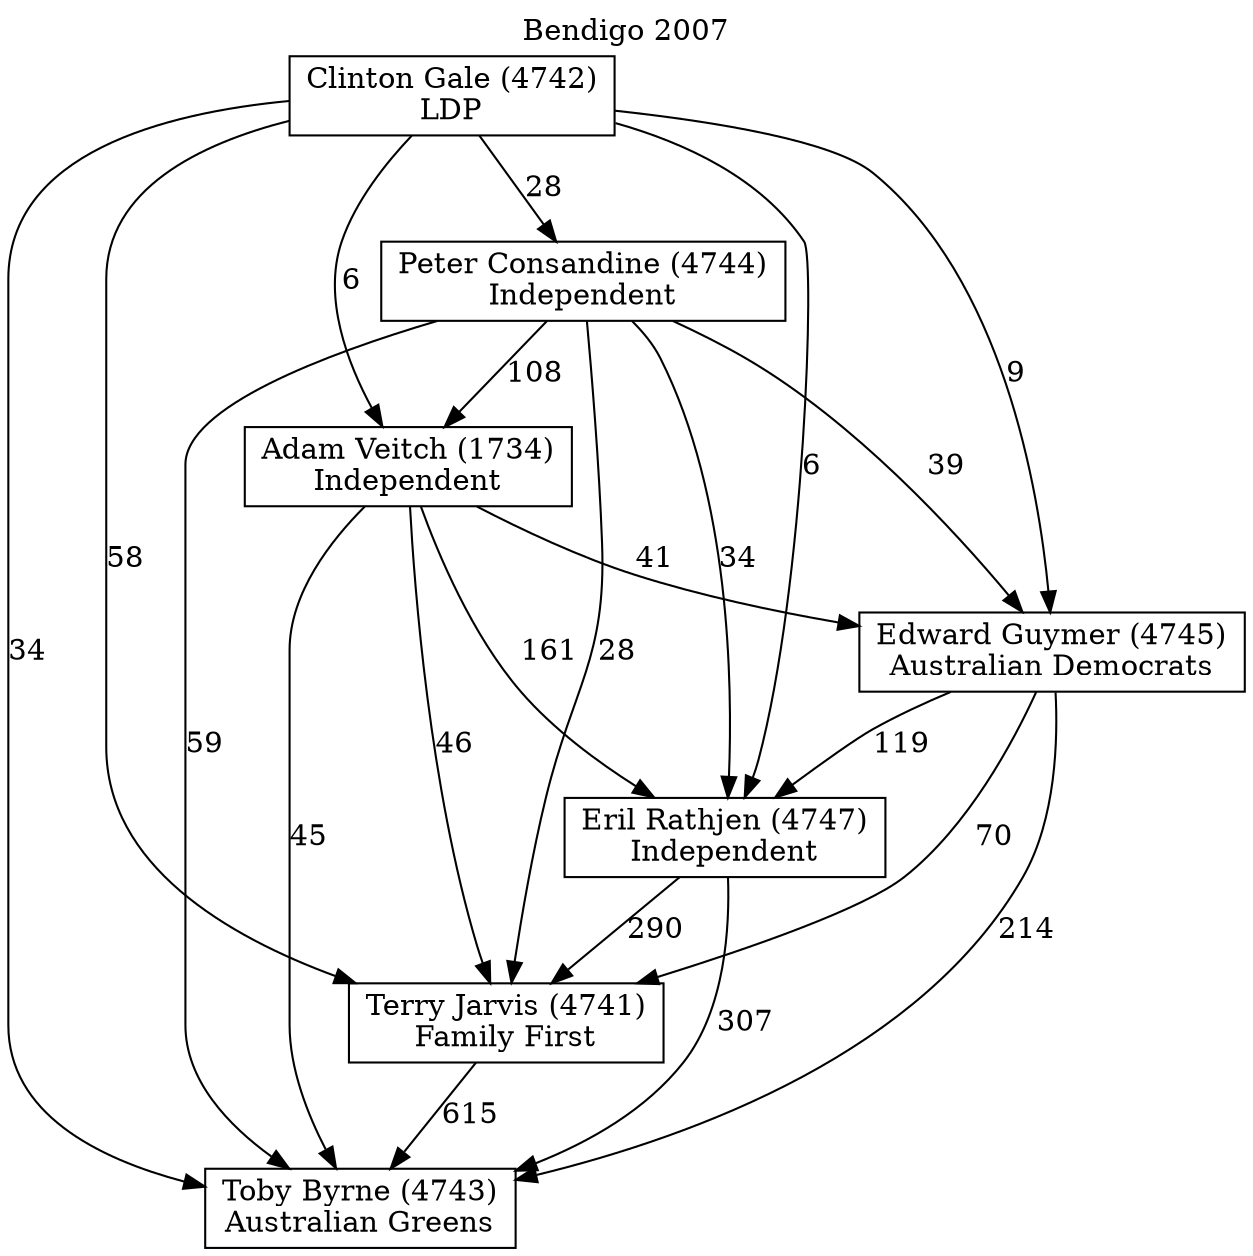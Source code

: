 // House preference flow
digraph "Toby Byrne (4743)_Bendigo_2007" {
	graph [label="Bendigo 2007" labelloc=t mclimit=10]
	node [shape=box]
	"Toby Byrne (4743)" [label="Toby Byrne (4743)
Australian Greens"]
	"Terry Jarvis (4741)" [label="Terry Jarvis (4741)
Family First"]
	"Eril Rathjen (4747)" [label="Eril Rathjen (4747)
Independent"]
	"Edward Guymer (4745)" [label="Edward Guymer (4745)
Australian Democrats"]
	"Adam Veitch (1734)" [label="Adam Veitch (1734)
Independent"]
	"Peter Consandine (4744)" [label="Peter Consandine (4744)
Independent"]
	"Clinton Gale (4742)" [label="Clinton Gale (4742)
LDP"]
	"Toby Byrne (4743)" [label="Toby Byrne (4743)
Australian Greens"]
	"Eril Rathjen (4747)" [label="Eril Rathjen (4747)
Independent"]
	"Edward Guymer (4745)" [label="Edward Guymer (4745)
Australian Democrats"]
	"Adam Veitch (1734)" [label="Adam Veitch (1734)
Independent"]
	"Peter Consandine (4744)" [label="Peter Consandine (4744)
Independent"]
	"Clinton Gale (4742)" [label="Clinton Gale (4742)
LDP"]
	"Toby Byrne (4743)" [label="Toby Byrne (4743)
Australian Greens"]
	"Edward Guymer (4745)" [label="Edward Guymer (4745)
Australian Democrats"]
	"Adam Veitch (1734)" [label="Adam Veitch (1734)
Independent"]
	"Peter Consandine (4744)" [label="Peter Consandine (4744)
Independent"]
	"Clinton Gale (4742)" [label="Clinton Gale (4742)
LDP"]
	"Toby Byrne (4743)" [label="Toby Byrne (4743)
Australian Greens"]
	"Adam Veitch (1734)" [label="Adam Veitch (1734)
Independent"]
	"Peter Consandine (4744)" [label="Peter Consandine (4744)
Independent"]
	"Clinton Gale (4742)" [label="Clinton Gale (4742)
LDP"]
	"Toby Byrne (4743)" [label="Toby Byrne (4743)
Australian Greens"]
	"Peter Consandine (4744)" [label="Peter Consandine (4744)
Independent"]
	"Clinton Gale (4742)" [label="Clinton Gale (4742)
LDP"]
	"Toby Byrne (4743)" [label="Toby Byrne (4743)
Australian Greens"]
	"Clinton Gale (4742)" [label="Clinton Gale (4742)
LDP"]
	"Clinton Gale (4742)" [label="Clinton Gale (4742)
LDP"]
	"Peter Consandine (4744)" [label="Peter Consandine (4744)
Independent"]
	"Clinton Gale (4742)" [label="Clinton Gale (4742)
LDP"]
	"Clinton Gale (4742)" [label="Clinton Gale (4742)
LDP"]
	"Adam Veitch (1734)" [label="Adam Veitch (1734)
Independent"]
	"Peter Consandine (4744)" [label="Peter Consandine (4744)
Independent"]
	"Clinton Gale (4742)" [label="Clinton Gale (4742)
LDP"]
	"Adam Veitch (1734)" [label="Adam Veitch (1734)
Independent"]
	"Clinton Gale (4742)" [label="Clinton Gale (4742)
LDP"]
	"Clinton Gale (4742)" [label="Clinton Gale (4742)
LDP"]
	"Peter Consandine (4744)" [label="Peter Consandine (4744)
Independent"]
	"Clinton Gale (4742)" [label="Clinton Gale (4742)
LDP"]
	"Clinton Gale (4742)" [label="Clinton Gale (4742)
LDP"]
	"Edward Guymer (4745)" [label="Edward Guymer (4745)
Australian Democrats"]
	"Adam Veitch (1734)" [label="Adam Veitch (1734)
Independent"]
	"Peter Consandine (4744)" [label="Peter Consandine (4744)
Independent"]
	"Clinton Gale (4742)" [label="Clinton Gale (4742)
LDP"]
	"Edward Guymer (4745)" [label="Edward Guymer (4745)
Australian Democrats"]
	"Peter Consandine (4744)" [label="Peter Consandine (4744)
Independent"]
	"Clinton Gale (4742)" [label="Clinton Gale (4742)
LDP"]
	"Edward Guymer (4745)" [label="Edward Guymer (4745)
Australian Democrats"]
	"Clinton Gale (4742)" [label="Clinton Gale (4742)
LDP"]
	"Clinton Gale (4742)" [label="Clinton Gale (4742)
LDP"]
	"Peter Consandine (4744)" [label="Peter Consandine (4744)
Independent"]
	"Clinton Gale (4742)" [label="Clinton Gale (4742)
LDP"]
	"Clinton Gale (4742)" [label="Clinton Gale (4742)
LDP"]
	"Adam Veitch (1734)" [label="Adam Veitch (1734)
Independent"]
	"Peter Consandine (4744)" [label="Peter Consandine (4744)
Independent"]
	"Clinton Gale (4742)" [label="Clinton Gale (4742)
LDP"]
	"Adam Veitch (1734)" [label="Adam Veitch (1734)
Independent"]
	"Clinton Gale (4742)" [label="Clinton Gale (4742)
LDP"]
	"Clinton Gale (4742)" [label="Clinton Gale (4742)
LDP"]
	"Peter Consandine (4744)" [label="Peter Consandine (4744)
Independent"]
	"Clinton Gale (4742)" [label="Clinton Gale (4742)
LDP"]
	"Clinton Gale (4742)" [label="Clinton Gale (4742)
LDP"]
	"Eril Rathjen (4747)" [label="Eril Rathjen (4747)
Independent"]
	"Edward Guymer (4745)" [label="Edward Guymer (4745)
Australian Democrats"]
	"Adam Veitch (1734)" [label="Adam Veitch (1734)
Independent"]
	"Peter Consandine (4744)" [label="Peter Consandine (4744)
Independent"]
	"Clinton Gale (4742)" [label="Clinton Gale (4742)
LDP"]
	"Eril Rathjen (4747)" [label="Eril Rathjen (4747)
Independent"]
	"Adam Veitch (1734)" [label="Adam Veitch (1734)
Independent"]
	"Peter Consandine (4744)" [label="Peter Consandine (4744)
Independent"]
	"Clinton Gale (4742)" [label="Clinton Gale (4742)
LDP"]
	"Eril Rathjen (4747)" [label="Eril Rathjen (4747)
Independent"]
	"Peter Consandine (4744)" [label="Peter Consandine (4744)
Independent"]
	"Clinton Gale (4742)" [label="Clinton Gale (4742)
LDP"]
	"Eril Rathjen (4747)" [label="Eril Rathjen (4747)
Independent"]
	"Clinton Gale (4742)" [label="Clinton Gale (4742)
LDP"]
	"Clinton Gale (4742)" [label="Clinton Gale (4742)
LDP"]
	"Peter Consandine (4744)" [label="Peter Consandine (4744)
Independent"]
	"Clinton Gale (4742)" [label="Clinton Gale (4742)
LDP"]
	"Clinton Gale (4742)" [label="Clinton Gale (4742)
LDP"]
	"Adam Veitch (1734)" [label="Adam Veitch (1734)
Independent"]
	"Peter Consandine (4744)" [label="Peter Consandine (4744)
Independent"]
	"Clinton Gale (4742)" [label="Clinton Gale (4742)
LDP"]
	"Adam Veitch (1734)" [label="Adam Veitch (1734)
Independent"]
	"Clinton Gale (4742)" [label="Clinton Gale (4742)
LDP"]
	"Clinton Gale (4742)" [label="Clinton Gale (4742)
LDP"]
	"Peter Consandine (4744)" [label="Peter Consandine (4744)
Independent"]
	"Clinton Gale (4742)" [label="Clinton Gale (4742)
LDP"]
	"Clinton Gale (4742)" [label="Clinton Gale (4742)
LDP"]
	"Edward Guymer (4745)" [label="Edward Guymer (4745)
Australian Democrats"]
	"Adam Veitch (1734)" [label="Adam Veitch (1734)
Independent"]
	"Peter Consandine (4744)" [label="Peter Consandine (4744)
Independent"]
	"Clinton Gale (4742)" [label="Clinton Gale (4742)
LDP"]
	"Edward Guymer (4745)" [label="Edward Guymer (4745)
Australian Democrats"]
	"Peter Consandine (4744)" [label="Peter Consandine (4744)
Independent"]
	"Clinton Gale (4742)" [label="Clinton Gale (4742)
LDP"]
	"Edward Guymer (4745)" [label="Edward Guymer (4745)
Australian Democrats"]
	"Clinton Gale (4742)" [label="Clinton Gale (4742)
LDP"]
	"Clinton Gale (4742)" [label="Clinton Gale (4742)
LDP"]
	"Peter Consandine (4744)" [label="Peter Consandine (4744)
Independent"]
	"Clinton Gale (4742)" [label="Clinton Gale (4742)
LDP"]
	"Clinton Gale (4742)" [label="Clinton Gale (4742)
LDP"]
	"Adam Veitch (1734)" [label="Adam Veitch (1734)
Independent"]
	"Peter Consandine (4744)" [label="Peter Consandine (4744)
Independent"]
	"Clinton Gale (4742)" [label="Clinton Gale (4742)
LDP"]
	"Adam Veitch (1734)" [label="Adam Veitch (1734)
Independent"]
	"Clinton Gale (4742)" [label="Clinton Gale (4742)
LDP"]
	"Clinton Gale (4742)" [label="Clinton Gale (4742)
LDP"]
	"Peter Consandine (4744)" [label="Peter Consandine (4744)
Independent"]
	"Clinton Gale (4742)" [label="Clinton Gale (4742)
LDP"]
	"Clinton Gale (4742)" [label="Clinton Gale (4742)
LDP"]
	"Terry Jarvis (4741)" [label="Terry Jarvis (4741)
Family First"]
	"Eril Rathjen (4747)" [label="Eril Rathjen (4747)
Independent"]
	"Edward Guymer (4745)" [label="Edward Guymer (4745)
Australian Democrats"]
	"Adam Veitch (1734)" [label="Adam Veitch (1734)
Independent"]
	"Peter Consandine (4744)" [label="Peter Consandine (4744)
Independent"]
	"Clinton Gale (4742)" [label="Clinton Gale (4742)
LDP"]
	"Terry Jarvis (4741)" [label="Terry Jarvis (4741)
Family First"]
	"Edward Guymer (4745)" [label="Edward Guymer (4745)
Australian Democrats"]
	"Adam Veitch (1734)" [label="Adam Veitch (1734)
Independent"]
	"Peter Consandine (4744)" [label="Peter Consandine (4744)
Independent"]
	"Clinton Gale (4742)" [label="Clinton Gale (4742)
LDP"]
	"Terry Jarvis (4741)" [label="Terry Jarvis (4741)
Family First"]
	"Adam Veitch (1734)" [label="Adam Veitch (1734)
Independent"]
	"Peter Consandine (4744)" [label="Peter Consandine (4744)
Independent"]
	"Clinton Gale (4742)" [label="Clinton Gale (4742)
LDP"]
	"Terry Jarvis (4741)" [label="Terry Jarvis (4741)
Family First"]
	"Peter Consandine (4744)" [label="Peter Consandine (4744)
Independent"]
	"Clinton Gale (4742)" [label="Clinton Gale (4742)
LDP"]
	"Terry Jarvis (4741)" [label="Terry Jarvis (4741)
Family First"]
	"Clinton Gale (4742)" [label="Clinton Gale (4742)
LDP"]
	"Clinton Gale (4742)" [label="Clinton Gale (4742)
LDP"]
	"Peter Consandine (4744)" [label="Peter Consandine (4744)
Independent"]
	"Clinton Gale (4742)" [label="Clinton Gale (4742)
LDP"]
	"Clinton Gale (4742)" [label="Clinton Gale (4742)
LDP"]
	"Adam Veitch (1734)" [label="Adam Veitch (1734)
Independent"]
	"Peter Consandine (4744)" [label="Peter Consandine (4744)
Independent"]
	"Clinton Gale (4742)" [label="Clinton Gale (4742)
LDP"]
	"Adam Veitch (1734)" [label="Adam Veitch (1734)
Independent"]
	"Clinton Gale (4742)" [label="Clinton Gale (4742)
LDP"]
	"Clinton Gale (4742)" [label="Clinton Gale (4742)
LDP"]
	"Peter Consandine (4744)" [label="Peter Consandine (4744)
Independent"]
	"Clinton Gale (4742)" [label="Clinton Gale (4742)
LDP"]
	"Clinton Gale (4742)" [label="Clinton Gale (4742)
LDP"]
	"Edward Guymer (4745)" [label="Edward Guymer (4745)
Australian Democrats"]
	"Adam Veitch (1734)" [label="Adam Veitch (1734)
Independent"]
	"Peter Consandine (4744)" [label="Peter Consandine (4744)
Independent"]
	"Clinton Gale (4742)" [label="Clinton Gale (4742)
LDP"]
	"Edward Guymer (4745)" [label="Edward Guymer (4745)
Australian Democrats"]
	"Peter Consandine (4744)" [label="Peter Consandine (4744)
Independent"]
	"Clinton Gale (4742)" [label="Clinton Gale (4742)
LDP"]
	"Edward Guymer (4745)" [label="Edward Guymer (4745)
Australian Democrats"]
	"Clinton Gale (4742)" [label="Clinton Gale (4742)
LDP"]
	"Clinton Gale (4742)" [label="Clinton Gale (4742)
LDP"]
	"Peter Consandine (4744)" [label="Peter Consandine (4744)
Independent"]
	"Clinton Gale (4742)" [label="Clinton Gale (4742)
LDP"]
	"Clinton Gale (4742)" [label="Clinton Gale (4742)
LDP"]
	"Adam Veitch (1734)" [label="Adam Veitch (1734)
Independent"]
	"Peter Consandine (4744)" [label="Peter Consandine (4744)
Independent"]
	"Clinton Gale (4742)" [label="Clinton Gale (4742)
LDP"]
	"Adam Veitch (1734)" [label="Adam Veitch (1734)
Independent"]
	"Clinton Gale (4742)" [label="Clinton Gale (4742)
LDP"]
	"Clinton Gale (4742)" [label="Clinton Gale (4742)
LDP"]
	"Peter Consandine (4744)" [label="Peter Consandine (4744)
Independent"]
	"Clinton Gale (4742)" [label="Clinton Gale (4742)
LDP"]
	"Clinton Gale (4742)" [label="Clinton Gale (4742)
LDP"]
	"Eril Rathjen (4747)" [label="Eril Rathjen (4747)
Independent"]
	"Edward Guymer (4745)" [label="Edward Guymer (4745)
Australian Democrats"]
	"Adam Veitch (1734)" [label="Adam Veitch (1734)
Independent"]
	"Peter Consandine (4744)" [label="Peter Consandine (4744)
Independent"]
	"Clinton Gale (4742)" [label="Clinton Gale (4742)
LDP"]
	"Eril Rathjen (4747)" [label="Eril Rathjen (4747)
Independent"]
	"Adam Veitch (1734)" [label="Adam Veitch (1734)
Independent"]
	"Peter Consandine (4744)" [label="Peter Consandine (4744)
Independent"]
	"Clinton Gale (4742)" [label="Clinton Gale (4742)
LDP"]
	"Eril Rathjen (4747)" [label="Eril Rathjen (4747)
Independent"]
	"Peter Consandine (4744)" [label="Peter Consandine (4744)
Independent"]
	"Clinton Gale (4742)" [label="Clinton Gale (4742)
LDP"]
	"Eril Rathjen (4747)" [label="Eril Rathjen (4747)
Independent"]
	"Clinton Gale (4742)" [label="Clinton Gale (4742)
LDP"]
	"Clinton Gale (4742)" [label="Clinton Gale (4742)
LDP"]
	"Peter Consandine (4744)" [label="Peter Consandine (4744)
Independent"]
	"Clinton Gale (4742)" [label="Clinton Gale (4742)
LDP"]
	"Clinton Gale (4742)" [label="Clinton Gale (4742)
LDP"]
	"Adam Veitch (1734)" [label="Adam Veitch (1734)
Independent"]
	"Peter Consandine (4744)" [label="Peter Consandine (4744)
Independent"]
	"Clinton Gale (4742)" [label="Clinton Gale (4742)
LDP"]
	"Adam Veitch (1734)" [label="Adam Veitch (1734)
Independent"]
	"Clinton Gale (4742)" [label="Clinton Gale (4742)
LDP"]
	"Clinton Gale (4742)" [label="Clinton Gale (4742)
LDP"]
	"Peter Consandine (4744)" [label="Peter Consandine (4744)
Independent"]
	"Clinton Gale (4742)" [label="Clinton Gale (4742)
LDP"]
	"Clinton Gale (4742)" [label="Clinton Gale (4742)
LDP"]
	"Edward Guymer (4745)" [label="Edward Guymer (4745)
Australian Democrats"]
	"Adam Veitch (1734)" [label="Adam Veitch (1734)
Independent"]
	"Peter Consandine (4744)" [label="Peter Consandine (4744)
Independent"]
	"Clinton Gale (4742)" [label="Clinton Gale (4742)
LDP"]
	"Edward Guymer (4745)" [label="Edward Guymer (4745)
Australian Democrats"]
	"Peter Consandine (4744)" [label="Peter Consandine (4744)
Independent"]
	"Clinton Gale (4742)" [label="Clinton Gale (4742)
LDP"]
	"Edward Guymer (4745)" [label="Edward Guymer (4745)
Australian Democrats"]
	"Clinton Gale (4742)" [label="Clinton Gale (4742)
LDP"]
	"Clinton Gale (4742)" [label="Clinton Gale (4742)
LDP"]
	"Peter Consandine (4744)" [label="Peter Consandine (4744)
Independent"]
	"Clinton Gale (4742)" [label="Clinton Gale (4742)
LDP"]
	"Clinton Gale (4742)" [label="Clinton Gale (4742)
LDP"]
	"Adam Veitch (1734)" [label="Adam Veitch (1734)
Independent"]
	"Peter Consandine (4744)" [label="Peter Consandine (4744)
Independent"]
	"Clinton Gale (4742)" [label="Clinton Gale (4742)
LDP"]
	"Adam Veitch (1734)" [label="Adam Veitch (1734)
Independent"]
	"Clinton Gale (4742)" [label="Clinton Gale (4742)
LDP"]
	"Clinton Gale (4742)" [label="Clinton Gale (4742)
LDP"]
	"Peter Consandine (4744)" [label="Peter Consandine (4744)
Independent"]
	"Clinton Gale (4742)" [label="Clinton Gale (4742)
LDP"]
	"Clinton Gale (4742)" [label="Clinton Gale (4742)
LDP"]
	"Terry Jarvis (4741)" -> "Toby Byrne (4743)" [label=615]
	"Eril Rathjen (4747)" -> "Terry Jarvis (4741)" [label=290]
	"Edward Guymer (4745)" -> "Eril Rathjen (4747)" [label=119]
	"Adam Veitch (1734)" -> "Edward Guymer (4745)" [label=41]
	"Peter Consandine (4744)" -> "Adam Veitch (1734)" [label=108]
	"Clinton Gale (4742)" -> "Peter Consandine (4744)" [label=28]
	"Eril Rathjen (4747)" -> "Toby Byrne (4743)" [label=307]
	"Edward Guymer (4745)" -> "Toby Byrne (4743)" [label=214]
	"Adam Veitch (1734)" -> "Toby Byrne (4743)" [label=45]
	"Peter Consandine (4744)" -> "Toby Byrne (4743)" [label=59]
	"Clinton Gale (4742)" -> "Toby Byrne (4743)" [label=34]
	"Clinton Gale (4742)" -> "Adam Veitch (1734)" [label=6]
	"Peter Consandine (4744)" -> "Edward Guymer (4745)" [label=39]
	"Clinton Gale (4742)" -> "Edward Guymer (4745)" [label=9]
	"Adam Veitch (1734)" -> "Eril Rathjen (4747)" [label=161]
	"Peter Consandine (4744)" -> "Eril Rathjen (4747)" [label=34]
	"Clinton Gale (4742)" -> "Eril Rathjen (4747)" [label=6]
	"Edward Guymer (4745)" -> "Terry Jarvis (4741)" [label=70]
	"Adam Veitch (1734)" -> "Terry Jarvis (4741)" [label=46]
	"Peter Consandine (4744)" -> "Terry Jarvis (4741)" [label=28]
	"Clinton Gale (4742)" -> "Terry Jarvis (4741)" [label=58]
}
